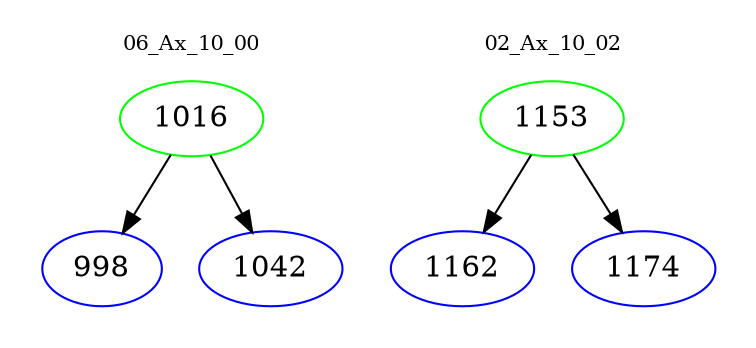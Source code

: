 digraph{
subgraph cluster_0 {
color = white
label = "06_Ax_10_00";
fontsize=10;
T0_1016 [label="1016", color="green"]
T0_1016 -> T0_998 [color="black"]
T0_998 [label="998", color="blue"]
T0_1016 -> T0_1042 [color="black"]
T0_1042 [label="1042", color="blue"]
}
subgraph cluster_1 {
color = white
label = "02_Ax_10_02";
fontsize=10;
T1_1153 [label="1153", color="green"]
T1_1153 -> T1_1162 [color="black"]
T1_1162 [label="1162", color="blue"]
T1_1153 -> T1_1174 [color="black"]
T1_1174 [label="1174", color="blue"]
}
}
